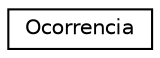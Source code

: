 digraph "Graphical Class Hierarchy"
{
  edge [fontname="Helvetica",fontsize="10",labelfontname="Helvetica",labelfontsize="10"];
  node [fontname="Helvetica",fontsize="10",shape=record];
  rankdir="LR";
  Node0 [label="Ocorrencia",height=0.2,width=0.4,color="black", fillcolor="white", style="filled",URL="$classOcorrencia.html"];
}
